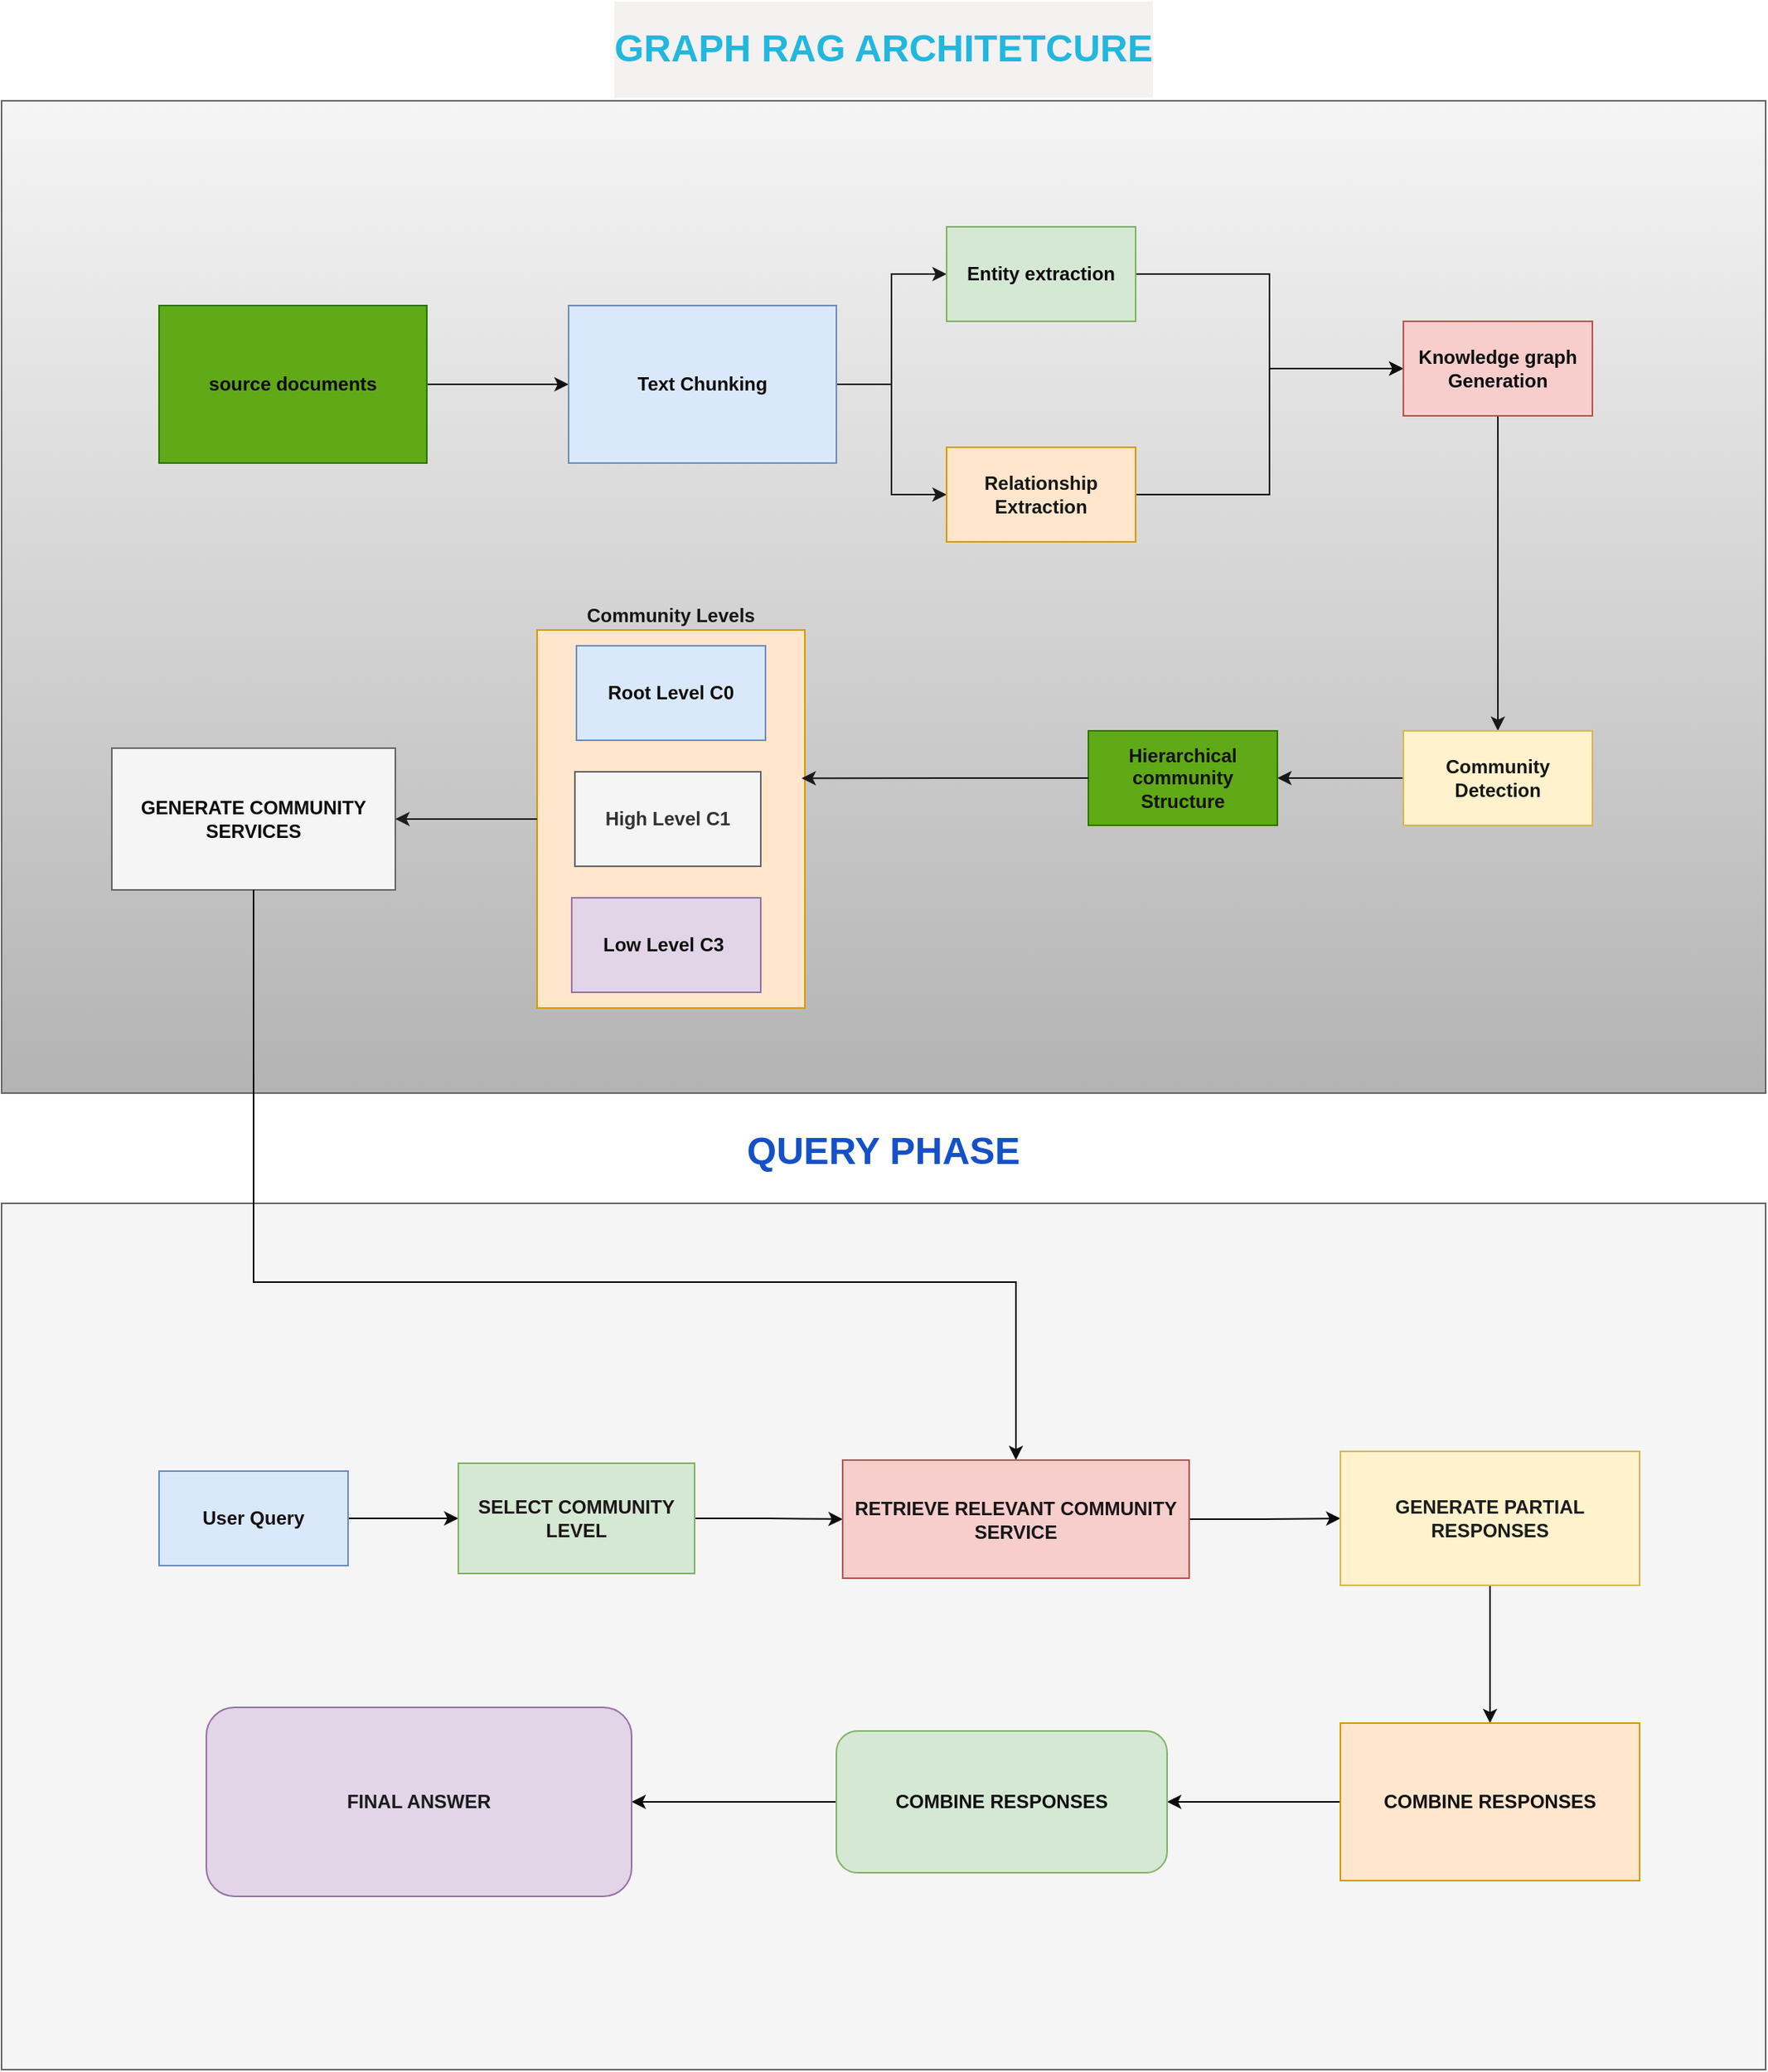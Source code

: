 <mxfile version="24.6.4" type="device">
  <diagram name="Page-1" id="LI5KIB7wsVQeK9o3ETwD">
    <mxGraphModel dx="2261" dy="1976" grid="1" gridSize="10" guides="1" tooltips="1" connect="1" arrows="1" fold="1" page="1" pageScale="1" pageWidth="827" pageHeight="1169" math="0" shadow="0">
      <root>
        <mxCell id="0" />
        <mxCell id="1" parent="0" />
        <mxCell id="vak9B4jnJLYDwxCVSjhA-22" value="&lt;h1&gt;&lt;b&gt;&lt;font color=&quot;#22b7dd&quot;&gt;GRAPH RAG ARCHITETCURE&lt;/font&gt;&lt;/b&gt;&lt;/h1&gt;" style="rounded=0;whiteSpace=wrap;html=1;labelPosition=center;verticalLabelPosition=top;align=center;verticalAlign=bottom;labelBackgroundColor=#f4f1f1;fillColor=#f5f5f5;gradientColor=#b3b3b3;strokeColor=#666666;" parent="1" vertex="1">
          <mxGeometry x="-120" y="60" width="1120" height="630" as="geometry" />
        </mxCell>
        <mxCell id="vak9B4jnJLYDwxCVSjhA-4" style="edgeStyle=orthogonalEdgeStyle;rounded=0;orthogonalLoop=1;jettySize=auto;html=1;exitX=1;exitY=0.5;exitDx=0;exitDy=0;entryX=0;entryY=0.5;entryDx=0;entryDy=0;strokeColor=#121111;" parent="1" source="vak9B4jnJLYDwxCVSjhA-1" target="vak9B4jnJLYDwxCVSjhA-3" edge="1">
          <mxGeometry relative="1" as="geometry" />
        </mxCell>
        <mxCell id="vak9B4jnJLYDwxCVSjhA-1" value="&lt;b&gt;&lt;font color=&quot;#0d0c0c&quot;&gt;source documents&lt;/font&gt;&lt;/b&gt;" style="rounded=0;whiteSpace=wrap;html=1;fillColor=#60a917;fontColor=#ffffff;strokeColor=#2D7600;" parent="1" vertex="1">
          <mxGeometry x="-20" y="190" width="170" height="100" as="geometry" />
        </mxCell>
        <mxCell id="vak9B4jnJLYDwxCVSjhA-7" style="edgeStyle=orthogonalEdgeStyle;rounded=0;orthogonalLoop=1;jettySize=auto;html=1;exitX=1;exitY=0.5;exitDx=0;exitDy=0;entryX=0;entryY=0.5;entryDx=0;entryDy=0;strokeColor=#1a1919;" parent="1" source="vak9B4jnJLYDwxCVSjhA-3" target="vak9B4jnJLYDwxCVSjhA-6" edge="1">
          <mxGeometry relative="1" as="geometry" />
        </mxCell>
        <mxCell id="vak9B4jnJLYDwxCVSjhA-8" style="edgeStyle=orthogonalEdgeStyle;rounded=0;orthogonalLoop=1;jettySize=auto;html=1;exitX=1;exitY=0.5;exitDx=0;exitDy=0;entryX=0;entryY=0.5;entryDx=0;entryDy=0;strokeColor=#1a1919;" parent="1" source="vak9B4jnJLYDwxCVSjhA-3" target="vak9B4jnJLYDwxCVSjhA-5" edge="1">
          <mxGeometry relative="1" as="geometry" />
        </mxCell>
        <mxCell id="vak9B4jnJLYDwxCVSjhA-3" value="&lt;b&gt;&lt;font color=&quot;#0d0c0c&quot;&gt;Text Chunking&lt;/font&gt;&lt;/b&gt;" style="rounded=0;whiteSpace=wrap;html=1;fillColor=#dae8fc;strokeColor=#6c8ebf;" parent="1" vertex="1">
          <mxGeometry x="240" y="190" width="170" height="100" as="geometry" />
        </mxCell>
        <mxCell id="vak9B4jnJLYDwxCVSjhA-10" style="edgeStyle=orthogonalEdgeStyle;rounded=0;orthogonalLoop=1;jettySize=auto;html=1;exitX=1;exitY=0.5;exitDx=0;exitDy=0;entryX=0;entryY=0.5;entryDx=0;entryDy=0;strokeColor=#1a1919;" parent="1" source="vak9B4jnJLYDwxCVSjhA-5" target="vak9B4jnJLYDwxCVSjhA-9" edge="1">
          <mxGeometry relative="1" as="geometry">
            <Array as="points">
              <mxPoint x="685" y="170" />
              <mxPoint x="685" y="230" />
            </Array>
          </mxGeometry>
        </mxCell>
        <mxCell id="vak9B4jnJLYDwxCVSjhA-5" value="&lt;b&gt;Entity extraction&lt;/b&gt;" style="rounded=0;whiteSpace=wrap;html=1;fillColor=#d5e8d4;strokeColor=#82b366;fontColor=#0d0c0c;" parent="1" vertex="1">
          <mxGeometry x="480" y="140" width="120" height="60" as="geometry" />
        </mxCell>
        <mxCell id="vak9B4jnJLYDwxCVSjhA-11" style="edgeStyle=orthogonalEdgeStyle;rounded=0;orthogonalLoop=1;jettySize=auto;html=1;exitX=1;exitY=0.5;exitDx=0;exitDy=0;entryX=0;entryY=0.5;entryDx=0;entryDy=0;strokeColor=#0d0c0c;" parent="1" source="vak9B4jnJLYDwxCVSjhA-6" target="vak9B4jnJLYDwxCVSjhA-9" edge="1">
          <mxGeometry relative="1" as="geometry" />
        </mxCell>
        <mxCell id="vak9B4jnJLYDwxCVSjhA-6" value="&lt;b&gt;&lt;font color=&quot;#171616&quot;&gt;Relationship Extraction&lt;/font&gt;&lt;/b&gt;" style="rounded=0;whiteSpace=wrap;html=1;fillColor=#ffe6cc;strokeColor=#d79b00;" parent="1" vertex="1">
          <mxGeometry x="480" y="280" width="120" height="60" as="geometry" />
        </mxCell>
        <mxCell id="vak9B4jnJLYDwxCVSjhA-13" style="edgeStyle=orthogonalEdgeStyle;rounded=0;orthogonalLoop=1;jettySize=auto;html=1;exitX=0.5;exitY=1;exitDx=0;exitDy=0;entryX=0.5;entryY=0;entryDx=0;entryDy=0;strokeColor=#1a1919;" parent="1" source="vak9B4jnJLYDwxCVSjhA-9" target="vak9B4jnJLYDwxCVSjhA-12" edge="1">
          <mxGeometry relative="1" as="geometry" />
        </mxCell>
        <mxCell id="vak9B4jnJLYDwxCVSjhA-9" value="&lt;b&gt;&lt;font color=&quot;#0d0c0c&quot;&gt;Knowledge graph Generation&lt;/font&gt;&lt;/b&gt;" style="rounded=0;whiteSpace=wrap;html=1;fillColor=#f8cecc;strokeColor=#b85450;" parent="1" vertex="1">
          <mxGeometry x="770" y="200" width="120" height="60" as="geometry" />
        </mxCell>
        <mxCell id="vak9B4jnJLYDwxCVSjhA-15" style="edgeStyle=orthogonalEdgeStyle;rounded=0;orthogonalLoop=1;jettySize=auto;html=1;exitX=0;exitY=0.5;exitDx=0;exitDy=0;entryX=1;entryY=0.5;entryDx=0;entryDy=0;strokeColor=#1a1919;" parent="1" source="vak9B4jnJLYDwxCVSjhA-12" target="vak9B4jnJLYDwxCVSjhA-14" edge="1">
          <mxGeometry relative="1" as="geometry" />
        </mxCell>
        <mxCell id="vak9B4jnJLYDwxCVSjhA-12" value="&lt;b&gt;&lt;font color=&quot;#181616&quot;&gt;Community Detection&lt;/font&gt;&lt;/b&gt;" style="rounded=0;whiteSpace=wrap;html=1;fillColor=#fff2cc;strokeColor=#d6b656;" parent="1" vertex="1">
          <mxGeometry x="770" y="460" width="120" height="60" as="geometry" />
        </mxCell>
        <mxCell id="vak9B4jnJLYDwxCVSjhA-14" value="&lt;b&gt;&lt;font color=&quot;#151414&quot;&gt;Hierarchical community Structure&lt;/font&gt;&lt;/b&gt;" style="rounded=0;whiteSpace=wrap;html=1;fillColor=#60a917;fontColor=#ffffff;strokeColor=#2D7600;" parent="1" vertex="1">
          <mxGeometry x="570" y="460" width="120" height="60" as="geometry" />
        </mxCell>
        <mxCell id="vak9B4jnJLYDwxCVSjhA-20" value="" style="group;fontColor=#181616;" parent="1" vertex="1" connectable="0">
          <mxGeometry x="220" y="396" width="170" height="240" as="geometry" />
        </mxCell>
        <mxCell id="vak9B4jnJLYDwxCVSjhA-16" value="&lt;b&gt;&lt;font color=&quot;#181616&quot;&gt;Community Levels&lt;/font&gt;&lt;/b&gt;" style="rounded=0;whiteSpace=wrap;html=1;labelPosition=center;verticalLabelPosition=top;align=center;verticalAlign=bottom;fillColor=#ffe6cc;strokeColor=#d79b00;" parent="vak9B4jnJLYDwxCVSjhA-20" vertex="1">
          <mxGeometry width="170" height="240" as="geometry" />
        </mxCell>
        <mxCell id="vak9B4jnJLYDwxCVSjhA-17" value="&lt;b&gt;&lt;font color=&quot;#0d0c0c&quot;&gt;Root Level C0&lt;/font&gt;&lt;/b&gt;" style="rounded=0;whiteSpace=wrap;html=1;fillColor=#dae8fc;strokeColor=#6c8ebf;" parent="vak9B4jnJLYDwxCVSjhA-20" vertex="1">
          <mxGeometry x="25" y="10" width="120" height="60" as="geometry" />
        </mxCell>
        <mxCell id="vak9B4jnJLYDwxCVSjhA-18" value="&lt;b&gt;High Level C1&lt;/b&gt;" style="rounded=0;whiteSpace=wrap;html=1;fillColor=#f5f5f5;fontColor=#333333;strokeColor=#666666;" parent="vak9B4jnJLYDwxCVSjhA-20" vertex="1">
          <mxGeometry x="24" y="90" width="118" height="60" as="geometry" />
        </mxCell>
        <mxCell id="vak9B4jnJLYDwxCVSjhA-19" value="&lt;b&gt;&lt;font color=&quot;#100f0f&quot;&gt;Low Level C3&amp;nbsp;&lt;/font&gt;&lt;/b&gt;" style="rounded=0;whiteSpace=wrap;html=1;fillColor=#e1d5e7;strokeColor=#9673a6;" parent="vak9B4jnJLYDwxCVSjhA-20" vertex="1">
          <mxGeometry x="22" y="170" width="120" height="60" as="geometry" />
        </mxCell>
        <mxCell id="vak9B4jnJLYDwxCVSjhA-21" style="edgeStyle=orthogonalEdgeStyle;rounded=0;orthogonalLoop=1;jettySize=auto;html=1;exitX=0;exitY=0.5;exitDx=0;exitDy=0;entryX=0.988;entryY=0.392;entryDx=0;entryDy=0;entryPerimeter=0;strokeColor=#1a1919;" parent="1" source="vak9B4jnJLYDwxCVSjhA-14" target="vak9B4jnJLYDwxCVSjhA-16" edge="1">
          <mxGeometry relative="1" as="geometry" />
        </mxCell>
        <mxCell id="vak9B4jnJLYDwxCVSjhA-23" value="&lt;b&gt;&lt;font color=&quot;#0d0c0c&quot;&gt;GENERATE COMMUNITY SERVICES&lt;/font&gt;&lt;/b&gt;" style="rounded=0;whiteSpace=wrap;html=1;fillColor=#f5f5f5;fontColor=#333333;strokeColor=#666666;" parent="1" vertex="1">
          <mxGeometry x="-50" y="471" width="180" height="90" as="geometry" />
        </mxCell>
        <mxCell id="eAhHEbF1LH0dNuaxpPkc-2" value="&lt;h1&gt;&lt;b&gt;QUERY PHASE&lt;/b&gt;&lt;/h1&gt;" style="rounded=0;whiteSpace=wrap;html=1;fillColor=#f5f5f5;fontColor=#1550c6;strokeColor=#666666;labelPosition=center;verticalLabelPosition=top;align=center;verticalAlign=bottom;" vertex="1" parent="1">
          <mxGeometry x="-120" y="760" width="1120" height="550" as="geometry" />
        </mxCell>
        <mxCell id="eAhHEbF1LH0dNuaxpPkc-17" style="edgeStyle=orthogonalEdgeStyle;rounded=0;orthogonalLoop=1;jettySize=auto;html=1;exitX=0.5;exitY=1;exitDx=0;exitDy=0;entryX=0.5;entryY=0;entryDx=0;entryDy=0;strokeColor=#0d0c0c;" edge="1" parent="1" source="vak9B4jnJLYDwxCVSjhA-23" target="eAhHEbF1LH0dNuaxpPkc-5">
          <mxGeometry relative="1" as="geometry">
            <Array as="points">
              <mxPoint x="40" y="810" />
              <mxPoint x="524" y="810" />
            </Array>
          </mxGeometry>
        </mxCell>
        <mxCell id="vak9B4jnJLYDwxCVSjhA-25" style="edgeStyle=orthogonalEdgeStyle;rounded=0;orthogonalLoop=1;jettySize=auto;html=1;exitX=0;exitY=0.5;exitDx=0;exitDy=0;entryX=1;entryY=0.5;entryDx=0;entryDy=0;strokeColor=#1f1e1e;" parent="1" source="vak9B4jnJLYDwxCVSjhA-16" target="vak9B4jnJLYDwxCVSjhA-23" edge="1">
          <mxGeometry relative="1" as="geometry" />
        </mxCell>
        <mxCell id="eAhHEbF1LH0dNuaxpPkc-4" style="edgeStyle=orthogonalEdgeStyle;rounded=0;orthogonalLoop=1;jettySize=auto;html=1;exitX=1;exitY=0.5;exitDx=0;exitDy=0;entryX=0;entryY=0.5;entryDx=0;entryDy=0;strokeColor=#0e0c0c;" edge="1" parent="1" source="eAhHEbF1LH0dNuaxpPkc-1" target="eAhHEbF1LH0dNuaxpPkc-3">
          <mxGeometry relative="1" as="geometry" />
        </mxCell>
        <mxCell id="eAhHEbF1LH0dNuaxpPkc-1" value="&lt;font color=&quot;#121212&quot;&gt;&lt;b&gt;User Query&lt;/b&gt;&lt;/font&gt;" style="rounded=0;whiteSpace=wrap;html=1;fillColor=#dae8fc;strokeColor=#6c8ebf;" vertex="1" parent="1">
          <mxGeometry x="-20" y="930" width="120" height="60" as="geometry" />
        </mxCell>
        <mxCell id="eAhHEbF1LH0dNuaxpPkc-7" style="edgeStyle=orthogonalEdgeStyle;rounded=0;orthogonalLoop=1;jettySize=auto;html=1;exitX=1;exitY=0.5;exitDx=0;exitDy=0;entryX=0;entryY=0.5;entryDx=0;entryDy=0;strokeColor=#0d0c0c;" edge="1" parent="1" source="eAhHEbF1LH0dNuaxpPkc-3" target="eAhHEbF1LH0dNuaxpPkc-5">
          <mxGeometry relative="1" as="geometry" />
        </mxCell>
        <mxCell id="eAhHEbF1LH0dNuaxpPkc-3" value="&lt;b&gt;&lt;font color=&quot;#1c1717&quot;&gt;SELECT COMMUNITY LEVEL&lt;/font&gt;&lt;/b&gt;" style="rounded=0;whiteSpace=wrap;html=1;fillColor=#d5e8d4;strokeColor=#82b366;" vertex="1" parent="1">
          <mxGeometry x="170" y="925" width="150" height="70" as="geometry" />
        </mxCell>
        <mxCell id="eAhHEbF1LH0dNuaxpPkc-9" style="edgeStyle=orthogonalEdgeStyle;rounded=0;orthogonalLoop=1;jettySize=auto;html=1;exitX=1;exitY=0.5;exitDx=0;exitDy=0;entryX=0;entryY=0.5;entryDx=0;entryDy=0;strokeColor=#0b0909;" edge="1" parent="1" source="eAhHEbF1LH0dNuaxpPkc-5" target="eAhHEbF1LH0dNuaxpPkc-8">
          <mxGeometry relative="1" as="geometry" />
        </mxCell>
        <mxCell id="eAhHEbF1LH0dNuaxpPkc-5" value="&lt;font color=&quot;#181616&quot;&gt;&lt;b&gt;RETRIEVE RELEVANT COMMUNITY SERVICE&lt;/b&gt;&lt;/font&gt;" style="rounded=0;whiteSpace=wrap;html=1;fillColor=#f8cecc;strokeColor=#b85450;" vertex="1" parent="1">
          <mxGeometry x="414" y="923" width="220" height="75" as="geometry" />
        </mxCell>
        <mxCell id="eAhHEbF1LH0dNuaxpPkc-11" style="edgeStyle=orthogonalEdgeStyle;rounded=0;orthogonalLoop=1;jettySize=auto;html=1;exitX=0.5;exitY=1;exitDx=0;exitDy=0;entryX=0.5;entryY=0;entryDx=0;entryDy=0;strokeColor=#100e0e;" edge="1" parent="1" source="eAhHEbF1LH0dNuaxpPkc-8" target="eAhHEbF1LH0dNuaxpPkc-10">
          <mxGeometry relative="1" as="geometry" />
        </mxCell>
        <mxCell id="eAhHEbF1LH0dNuaxpPkc-8" value="&lt;b&gt;&lt;font color=&quot;#1d1b1b&quot;&gt;GENERATE PARTIAL RESPONSES&lt;/font&gt;&lt;/b&gt;" style="rounded=0;whiteSpace=wrap;html=1;fillColor=#fff2cc;strokeColor=#d6b656;" vertex="1" parent="1">
          <mxGeometry x="730" y="917.5" width="190" height="85" as="geometry" />
        </mxCell>
        <mxCell id="eAhHEbF1LH0dNuaxpPkc-14" style="edgeStyle=orthogonalEdgeStyle;rounded=0;orthogonalLoop=1;jettySize=auto;html=1;exitX=0;exitY=0.5;exitDx=0;exitDy=0;entryX=1;entryY=0.5;entryDx=0;entryDy=0;strokeColor=#0b0909;" edge="1" parent="1" source="eAhHEbF1LH0dNuaxpPkc-10" target="eAhHEbF1LH0dNuaxpPkc-13">
          <mxGeometry relative="1" as="geometry" />
        </mxCell>
        <mxCell id="eAhHEbF1LH0dNuaxpPkc-10" value="&lt;b&gt;&lt;font color=&quot;#131010&quot;&gt;COMBINE RESPONSES&lt;/font&gt;&lt;/b&gt;" style="rounded=0;whiteSpace=wrap;html=1;fillColor=#ffe6cc;strokeColor=#d79b00;" vertex="1" parent="1">
          <mxGeometry x="730" y="1090" width="190" height="100" as="geometry" />
        </mxCell>
        <mxCell id="eAhHEbF1LH0dNuaxpPkc-16" style="edgeStyle=orthogonalEdgeStyle;rounded=0;orthogonalLoop=1;jettySize=auto;html=1;exitX=0;exitY=0.5;exitDx=0;exitDy=0;entryX=1;entryY=0.5;entryDx=0;entryDy=0;strokeColor=#0e0c0c;" edge="1" parent="1" source="eAhHEbF1LH0dNuaxpPkc-13" target="eAhHEbF1LH0dNuaxpPkc-15">
          <mxGeometry relative="1" as="geometry" />
        </mxCell>
        <mxCell id="eAhHEbF1LH0dNuaxpPkc-13" value="&lt;b&gt;&lt;font color=&quot;#121111&quot;&gt;COMBINE RESPONSES&lt;/font&gt;&lt;/b&gt;" style="rounded=1;whiteSpace=wrap;html=1;fillColor=#d5e8d4;strokeColor=#82b366;" vertex="1" parent="1">
          <mxGeometry x="410" y="1095" width="210" height="90" as="geometry" />
        </mxCell>
        <mxCell id="eAhHEbF1LH0dNuaxpPkc-15" value="&lt;b&gt;&lt;font color=&quot;#1d1b1b&quot;&gt;FINAL ANSWER&lt;/font&gt;&lt;/b&gt;" style="rounded=1;whiteSpace=wrap;html=1;fillColor=#e1d5e7;strokeColor=#9673a6;" vertex="1" parent="1">
          <mxGeometry x="10" y="1080" width="270" height="120" as="geometry" />
        </mxCell>
      </root>
    </mxGraphModel>
  </diagram>
</mxfile>
